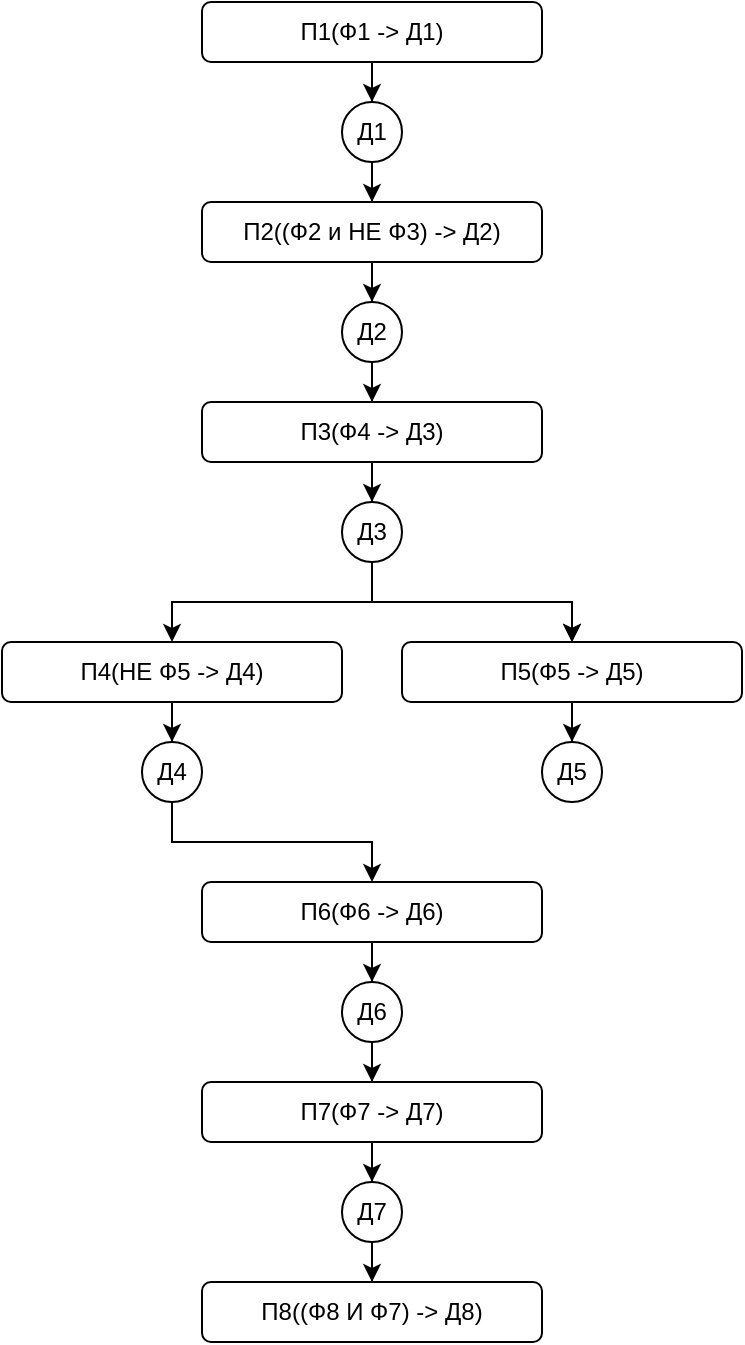 <mxfile version="24.2.2" type="device">
  <diagram name="Page-1" id="ZLgIsd2GQY1Ue4OJyf-V">
    <mxGraphModel dx="679" dy="352" grid="1" gridSize="10" guides="1" tooltips="1" connect="1" arrows="1" fold="1" page="1" pageScale="1" pageWidth="1654" pageHeight="2336" math="0" shadow="0">
      <root>
        <mxCell id="0" />
        <mxCell id="1" parent="0" />
        <mxCell id="p7VZ8wHfGgYnBe9o3BZ7-6" value="" style="edgeStyle=orthogonalEdgeStyle;rounded=0;orthogonalLoop=1;jettySize=auto;html=1;" edge="1" parent="1" source="p7VZ8wHfGgYnBe9o3BZ7-1" target="p7VZ8wHfGgYnBe9o3BZ7-3">
          <mxGeometry relative="1" as="geometry" />
        </mxCell>
        <mxCell id="p7VZ8wHfGgYnBe9o3BZ7-1" value="П1(Ф1 -&amp;gt; Д1)" style="rounded=1;whiteSpace=wrap;html=1;" vertex="1" parent="1">
          <mxGeometry x="280" width="170" height="30" as="geometry" />
        </mxCell>
        <mxCell id="p7VZ8wHfGgYnBe9o3BZ7-14" value="" style="edgeStyle=orthogonalEdgeStyle;rounded=0;orthogonalLoop=1;jettySize=auto;html=1;" edge="1" parent="1" source="p7VZ8wHfGgYnBe9o3BZ7-2" target="p7VZ8wHfGgYnBe9o3BZ7-8">
          <mxGeometry relative="1" as="geometry" />
        </mxCell>
        <mxCell id="p7VZ8wHfGgYnBe9o3BZ7-2" value="П2((Ф2 и НЕ Ф3) -&amp;gt; Д2)" style="rounded=1;whiteSpace=wrap;html=1;" vertex="1" parent="1">
          <mxGeometry x="280" y="100" width="170" height="30" as="geometry" />
        </mxCell>
        <mxCell id="p7VZ8wHfGgYnBe9o3BZ7-5" style="edgeStyle=orthogonalEdgeStyle;rounded=0;orthogonalLoop=1;jettySize=auto;html=1;" edge="1" parent="1" source="p7VZ8wHfGgYnBe9o3BZ7-3" target="p7VZ8wHfGgYnBe9o3BZ7-2">
          <mxGeometry relative="1" as="geometry" />
        </mxCell>
        <mxCell id="p7VZ8wHfGgYnBe9o3BZ7-3" value="Д1" style="ellipse;whiteSpace=wrap;html=1;aspect=fixed;" vertex="1" parent="1">
          <mxGeometry x="350" y="50" width="30" height="30" as="geometry" />
        </mxCell>
        <mxCell id="p7VZ8wHfGgYnBe9o3BZ7-18" value="" style="edgeStyle=orthogonalEdgeStyle;rounded=0;orthogonalLoop=1;jettySize=auto;html=1;" edge="1" parent="1" source="p7VZ8wHfGgYnBe9o3BZ7-7" target="p7VZ8wHfGgYnBe9o3BZ7-13">
          <mxGeometry relative="1" as="geometry" />
        </mxCell>
        <mxCell id="p7VZ8wHfGgYnBe9o3BZ7-7" value="П3(Ф4 -&amp;gt; Д3)" style="rounded=1;whiteSpace=wrap;html=1;" vertex="1" parent="1">
          <mxGeometry x="280" y="200" width="170" height="30" as="geometry" />
        </mxCell>
        <mxCell id="p7VZ8wHfGgYnBe9o3BZ7-17" value="" style="edgeStyle=orthogonalEdgeStyle;rounded=0;orthogonalLoop=1;jettySize=auto;html=1;" edge="1" parent="1" source="p7VZ8wHfGgYnBe9o3BZ7-8" target="p7VZ8wHfGgYnBe9o3BZ7-7">
          <mxGeometry relative="1" as="geometry" />
        </mxCell>
        <mxCell id="p7VZ8wHfGgYnBe9o3BZ7-8" value="Д2" style="ellipse;whiteSpace=wrap;html=1;aspect=fixed;" vertex="1" parent="1">
          <mxGeometry x="350" y="150" width="30" height="30" as="geometry" />
        </mxCell>
        <mxCell id="p7VZ8wHfGgYnBe9o3BZ7-23" value="" style="edgeStyle=orthogonalEdgeStyle;rounded=0;orthogonalLoop=1;jettySize=auto;html=1;" edge="1" parent="1" source="p7VZ8wHfGgYnBe9o3BZ7-13" target="p7VZ8wHfGgYnBe9o3BZ7-20">
          <mxGeometry relative="1" as="geometry" />
        </mxCell>
        <mxCell id="p7VZ8wHfGgYnBe9o3BZ7-24" value="" style="edgeStyle=orthogonalEdgeStyle;rounded=0;orthogonalLoop=1;jettySize=auto;html=1;" edge="1" parent="1" source="p7VZ8wHfGgYnBe9o3BZ7-13" target="p7VZ8wHfGgYnBe9o3BZ7-20">
          <mxGeometry relative="1" as="geometry" />
        </mxCell>
        <mxCell id="p7VZ8wHfGgYnBe9o3BZ7-25" style="edgeStyle=orthogonalEdgeStyle;rounded=0;orthogonalLoop=1;jettySize=auto;html=1;" edge="1" parent="1" source="p7VZ8wHfGgYnBe9o3BZ7-13" target="p7VZ8wHfGgYnBe9o3BZ7-19">
          <mxGeometry relative="1" as="geometry" />
        </mxCell>
        <mxCell id="p7VZ8wHfGgYnBe9o3BZ7-13" value="Д3" style="ellipse;whiteSpace=wrap;html=1;aspect=fixed;" vertex="1" parent="1">
          <mxGeometry x="350" y="250" width="30" height="30" as="geometry" />
        </mxCell>
        <mxCell id="p7VZ8wHfGgYnBe9o3BZ7-27" value="" style="edgeStyle=orthogonalEdgeStyle;rounded=0;orthogonalLoop=1;jettySize=auto;html=1;" edge="1" parent="1" source="p7VZ8wHfGgYnBe9o3BZ7-19" target="p7VZ8wHfGgYnBe9o3BZ7-21">
          <mxGeometry relative="1" as="geometry" />
        </mxCell>
        <mxCell id="p7VZ8wHfGgYnBe9o3BZ7-19" value="П4(НЕ Ф5 -&amp;gt; Д4)" style="rounded=1;whiteSpace=wrap;html=1;" vertex="1" parent="1">
          <mxGeometry x="180" y="320" width="170" height="30" as="geometry" />
        </mxCell>
        <mxCell id="p7VZ8wHfGgYnBe9o3BZ7-26" value="" style="edgeStyle=orthogonalEdgeStyle;rounded=0;orthogonalLoop=1;jettySize=auto;html=1;" edge="1" parent="1" source="p7VZ8wHfGgYnBe9o3BZ7-20" target="p7VZ8wHfGgYnBe9o3BZ7-22">
          <mxGeometry relative="1" as="geometry" />
        </mxCell>
        <mxCell id="p7VZ8wHfGgYnBe9o3BZ7-20" value="П5(Ф5 -&amp;gt; Д5)" style="rounded=1;whiteSpace=wrap;html=1;" vertex="1" parent="1">
          <mxGeometry x="380" y="320" width="170" height="30" as="geometry" />
        </mxCell>
        <mxCell id="p7VZ8wHfGgYnBe9o3BZ7-29" style="edgeStyle=orthogonalEdgeStyle;rounded=0;orthogonalLoop=1;jettySize=auto;html=1;entryX=0.5;entryY=0;entryDx=0;entryDy=0;" edge="1" parent="1" source="p7VZ8wHfGgYnBe9o3BZ7-21" target="p7VZ8wHfGgYnBe9o3BZ7-28">
          <mxGeometry relative="1" as="geometry" />
        </mxCell>
        <mxCell id="p7VZ8wHfGgYnBe9o3BZ7-21" value="Д4" style="ellipse;whiteSpace=wrap;html=1;aspect=fixed;" vertex="1" parent="1">
          <mxGeometry x="250" y="370" width="30" height="30" as="geometry" />
        </mxCell>
        <mxCell id="p7VZ8wHfGgYnBe9o3BZ7-22" value="Д5" style="ellipse;whiteSpace=wrap;html=1;aspect=fixed;" vertex="1" parent="1">
          <mxGeometry x="450" y="370" width="30" height="30" as="geometry" />
        </mxCell>
        <mxCell id="p7VZ8wHfGgYnBe9o3BZ7-31" value="" style="edgeStyle=orthogonalEdgeStyle;rounded=0;orthogonalLoop=1;jettySize=auto;html=1;" edge="1" parent="1" source="p7VZ8wHfGgYnBe9o3BZ7-28" target="p7VZ8wHfGgYnBe9o3BZ7-30">
          <mxGeometry relative="1" as="geometry" />
        </mxCell>
        <mxCell id="p7VZ8wHfGgYnBe9o3BZ7-28" value="П6(Ф6 -&amp;gt; Д6)" style="rounded=1;whiteSpace=wrap;html=1;" vertex="1" parent="1">
          <mxGeometry x="280" y="440" width="170" height="30" as="geometry" />
        </mxCell>
        <mxCell id="p7VZ8wHfGgYnBe9o3BZ7-33" value="" style="edgeStyle=orthogonalEdgeStyle;rounded=0;orthogonalLoop=1;jettySize=auto;html=1;" edge="1" parent="1" source="p7VZ8wHfGgYnBe9o3BZ7-30" target="p7VZ8wHfGgYnBe9o3BZ7-32">
          <mxGeometry relative="1" as="geometry" />
        </mxCell>
        <mxCell id="p7VZ8wHfGgYnBe9o3BZ7-30" value="Д6" style="ellipse;whiteSpace=wrap;html=1;aspect=fixed;" vertex="1" parent="1">
          <mxGeometry x="350" y="490" width="30" height="30" as="geometry" />
        </mxCell>
        <mxCell id="p7VZ8wHfGgYnBe9o3BZ7-44" style="edgeStyle=orthogonalEdgeStyle;rounded=0;orthogonalLoop=1;jettySize=auto;html=1;entryX=0.5;entryY=0;entryDx=0;entryDy=0;" edge="1" parent="1" source="p7VZ8wHfGgYnBe9o3BZ7-32" target="p7VZ8wHfGgYnBe9o3BZ7-34">
          <mxGeometry relative="1" as="geometry" />
        </mxCell>
        <mxCell id="p7VZ8wHfGgYnBe9o3BZ7-32" value="П7(Ф7 -&amp;gt; Д7)" style="rounded=1;whiteSpace=wrap;html=1;" vertex="1" parent="1">
          <mxGeometry x="280" y="540" width="170" height="30" as="geometry" />
        </mxCell>
        <mxCell id="p7VZ8wHfGgYnBe9o3BZ7-45" value="" style="edgeStyle=orthogonalEdgeStyle;rounded=0;orthogonalLoop=1;jettySize=auto;html=1;" edge="1" parent="1" source="p7VZ8wHfGgYnBe9o3BZ7-34" target="p7VZ8wHfGgYnBe9o3BZ7-39">
          <mxGeometry relative="1" as="geometry" />
        </mxCell>
        <mxCell id="p7VZ8wHfGgYnBe9o3BZ7-34" value="Д7" style="ellipse;whiteSpace=wrap;html=1;aspect=fixed;" vertex="1" parent="1">
          <mxGeometry x="350" y="590" width="30" height="30" as="geometry" />
        </mxCell>
        <mxCell id="p7VZ8wHfGgYnBe9o3BZ7-39" value="П8((Ф8 И Ф7) -&amp;gt; Д8)" style="rounded=1;whiteSpace=wrap;html=1;" vertex="1" parent="1">
          <mxGeometry x="280" y="640" width="170" height="30" as="geometry" />
        </mxCell>
      </root>
    </mxGraphModel>
  </diagram>
</mxfile>
